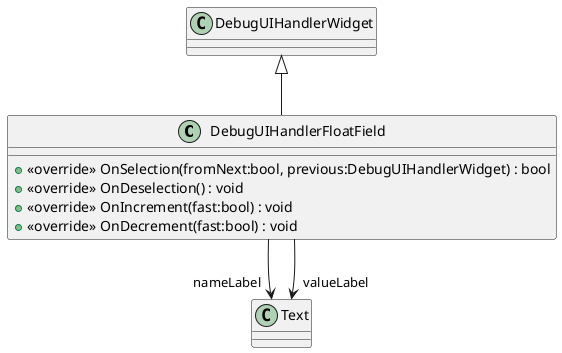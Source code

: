 @startuml
class DebugUIHandlerFloatField {
    + <<override>> OnSelection(fromNext:bool, previous:DebugUIHandlerWidget) : bool
    + <<override>> OnDeselection() : void
    + <<override>> OnIncrement(fast:bool) : void
    + <<override>> OnDecrement(fast:bool) : void
}
DebugUIHandlerWidget <|-- DebugUIHandlerFloatField
DebugUIHandlerFloatField --> "nameLabel" Text
DebugUIHandlerFloatField --> "valueLabel" Text
@enduml
